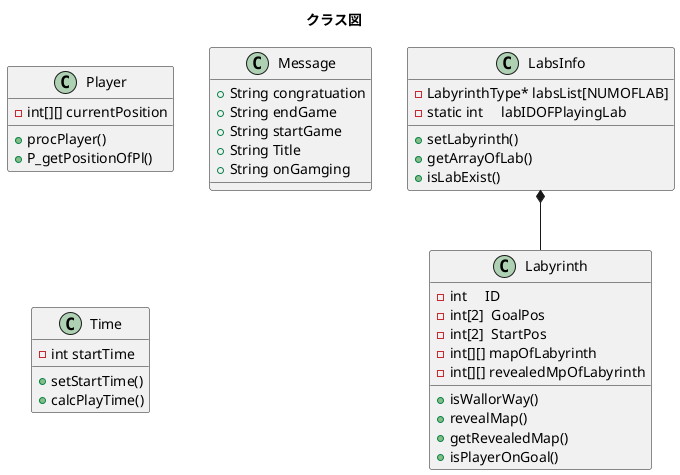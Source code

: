 @startuml
title クラス図

class Player {
    -int[][] currentPosition
    +procPlayer()
    +P_getPositionOfPl()
}
class Labyrinth {
    -int     ID
    -int[2]  GoalPos
    -int[2]  StartPos
    -int[][] mapOfLabyrinth
    -int[][] revealedMpOfLabyrinth
    
    +isWallorWay()
    +revealMap()
    +getRevealedMap()
    +isPlayerOnGoal()
}
class LabsInfo {
    -LabyrinthType* labsList[NUMOFLAB]
    -static int     labIDOFPlayingLab
    +setLabyrinth()
    +getArrayOfLab()
    +isLabExist()
}

class Message {
    +String congratuation
    +String endGame
    +String startGame
    +String Title
    +String onGamging
}
class Time {
    -int startTime
    +setStartTime()
    +calcPlayTime()
}

LabsInfo *-- Labyrinth  


@enduml
